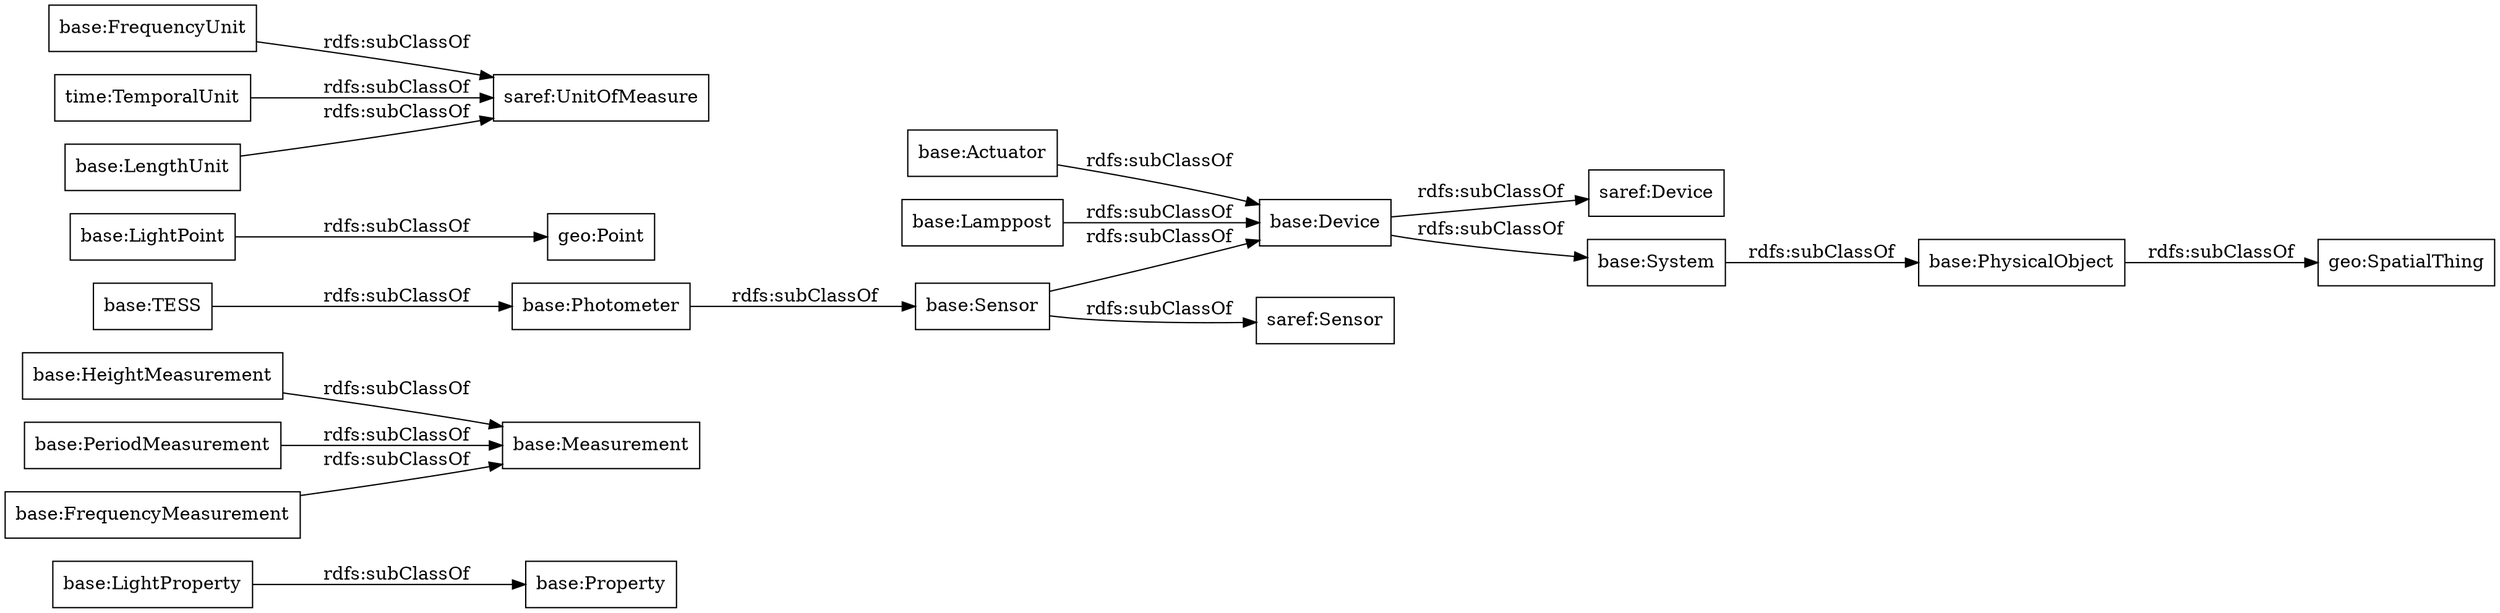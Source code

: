 digraph ar2dtool_diagram { 
rankdir=LR;
size="1000"
node [shape = rectangle, color="black"]; "base:Property" "base:Measurement" "base:LightProperty" "base:HeightMeasurement" "base:Lamppost" "saref:Sensor" "saref:Device" "base:LightPoint" "base:PeriodMeasurement" "base:FrequencyUnit" "base:Sensor" "base:PhysicalObject" "geo:SpatialThing" "base:TESS" "base:Device" "base:Photometer" "base:Actuator" "saref:UnitOfMeasure" "geo:Point" "time:TemporalUnit" "base:System" "base:LengthUnit" "base:FrequencyMeasurement" ; /*classes style*/
	"base:LengthUnit" -> "saref:UnitOfMeasure" [ label = "rdfs:subClassOf" ];
	"base:LightPoint" -> "geo:Point" [ label = "rdfs:subClassOf" ];
	"base:FrequencyUnit" -> "saref:UnitOfMeasure" [ label = "rdfs:subClassOf" ];
	"time:TemporalUnit" -> "saref:UnitOfMeasure" [ label = "rdfs:subClassOf" ];
	"base:LightProperty" -> "base:Property" [ label = "rdfs:subClassOf" ];
	"base:PeriodMeasurement" -> "base:Measurement" [ label = "rdfs:subClassOf" ];
	"base:TESS" -> "base:Photometer" [ label = "rdfs:subClassOf" ];
	"base:Photometer" -> "base:Sensor" [ label = "rdfs:subClassOf" ];
	"base:HeightMeasurement" -> "base:Measurement" [ label = "rdfs:subClassOf" ];
	"base:Actuator" -> "base:Device" [ label = "rdfs:subClassOf" ];
	"base:Device" -> "saref:Device" [ label = "rdfs:subClassOf" ];
	"base:Device" -> "base:System" [ label = "rdfs:subClassOf" ];
	"base:Sensor" -> "saref:Sensor" [ label = "rdfs:subClassOf" ];
	"base:Sensor" -> "base:Device" [ label = "rdfs:subClassOf" ];
	"base:Lamppost" -> "base:Device" [ label = "rdfs:subClassOf" ];
	"base:FrequencyMeasurement" -> "base:Measurement" [ label = "rdfs:subClassOf" ];
	"base:System" -> "base:PhysicalObject" [ label = "rdfs:subClassOf" ];
	"base:PhysicalObject" -> "geo:SpatialThing" [ label = "rdfs:subClassOf" ];

}
